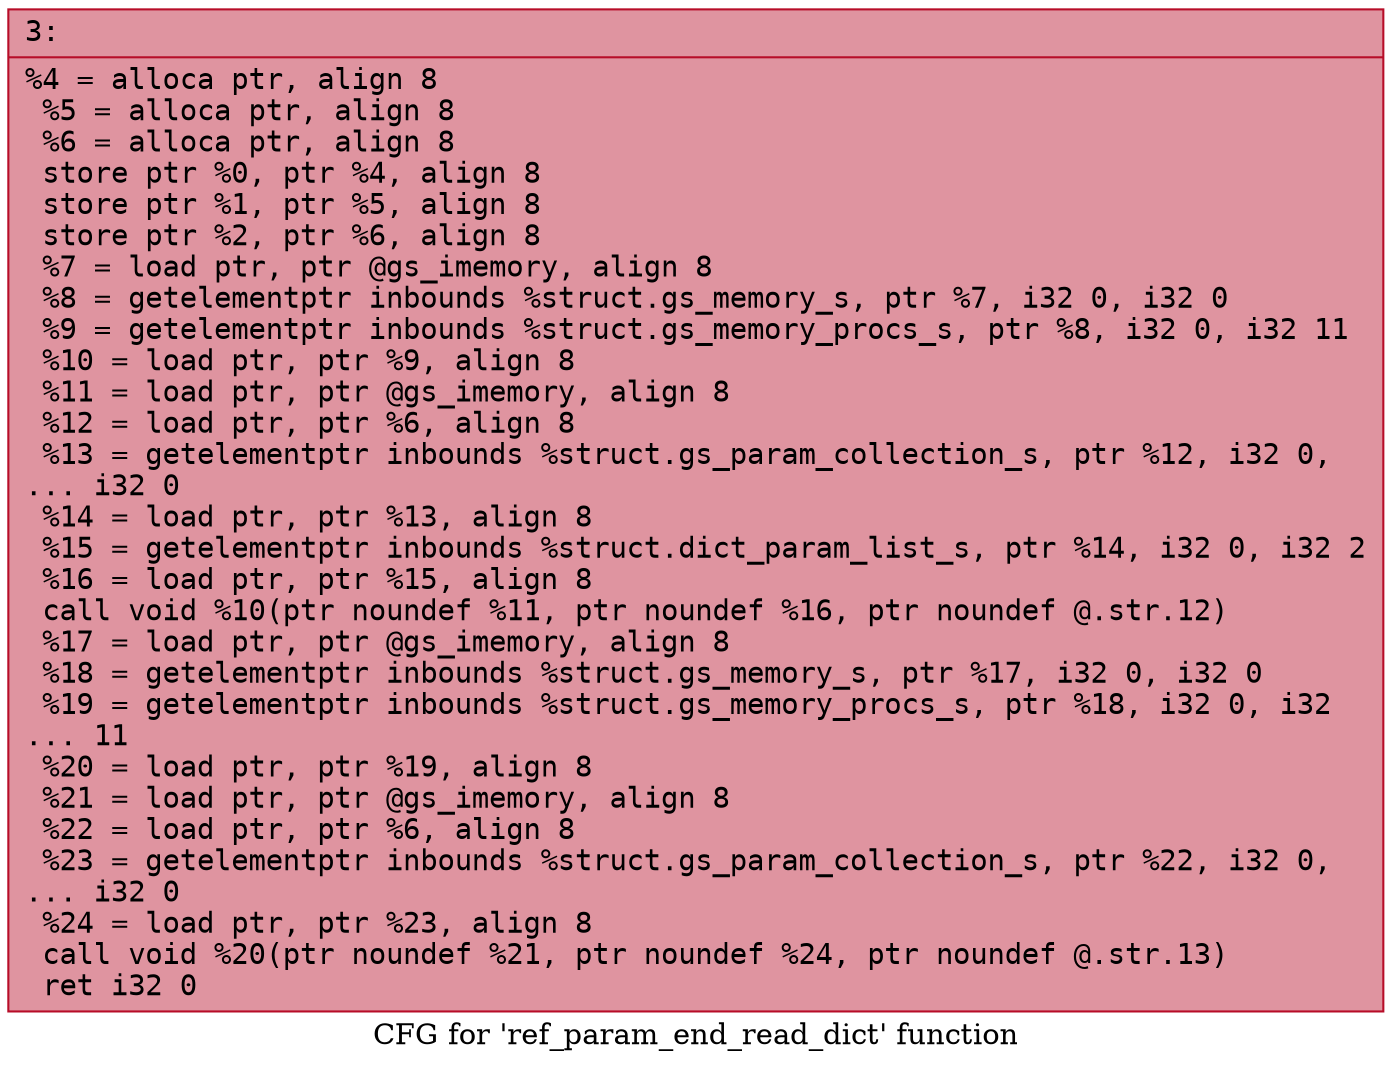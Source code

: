 digraph "CFG for 'ref_param_end_read_dict' function" {
	label="CFG for 'ref_param_end_read_dict' function";

	Node0x6000017aaad0 [shape=record,color="#b70d28ff", style=filled, fillcolor="#b70d2870" fontname="Courier",label="{3:\l|  %4 = alloca ptr, align 8\l  %5 = alloca ptr, align 8\l  %6 = alloca ptr, align 8\l  store ptr %0, ptr %4, align 8\l  store ptr %1, ptr %5, align 8\l  store ptr %2, ptr %6, align 8\l  %7 = load ptr, ptr @gs_imemory, align 8\l  %8 = getelementptr inbounds %struct.gs_memory_s, ptr %7, i32 0, i32 0\l  %9 = getelementptr inbounds %struct.gs_memory_procs_s, ptr %8, i32 0, i32 11\l  %10 = load ptr, ptr %9, align 8\l  %11 = load ptr, ptr @gs_imemory, align 8\l  %12 = load ptr, ptr %6, align 8\l  %13 = getelementptr inbounds %struct.gs_param_collection_s, ptr %12, i32 0,\l... i32 0\l  %14 = load ptr, ptr %13, align 8\l  %15 = getelementptr inbounds %struct.dict_param_list_s, ptr %14, i32 0, i32 2\l  %16 = load ptr, ptr %15, align 8\l  call void %10(ptr noundef %11, ptr noundef %16, ptr noundef @.str.12)\l  %17 = load ptr, ptr @gs_imemory, align 8\l  %18 = getelementptr inbounds %struct.gs_memory_s, ptr %17, i32 0, i32 0\l  %19 = getelementptr inbounds %struct.gs_memory_procs_s, ptr %18, i32 0, i32\l... 11\l  %20 = load ptr, ptr %19, align 8\l  %21 = load ptr, ptr @gs_imemory, align 8\l  %22 = load ptr, ptr %6, align 8\l  %23 = getelementptr inbounds %struct.gs_param_collection_s, ptr %22, i32 0,\l... i32 0\l  %24 = load ptr, ptr %23, align 8\l  call void %20(ptr noundef %21, ptr noundef %24, ptr noundef @.str.13)\l  ret i32 0\l}"];
}
